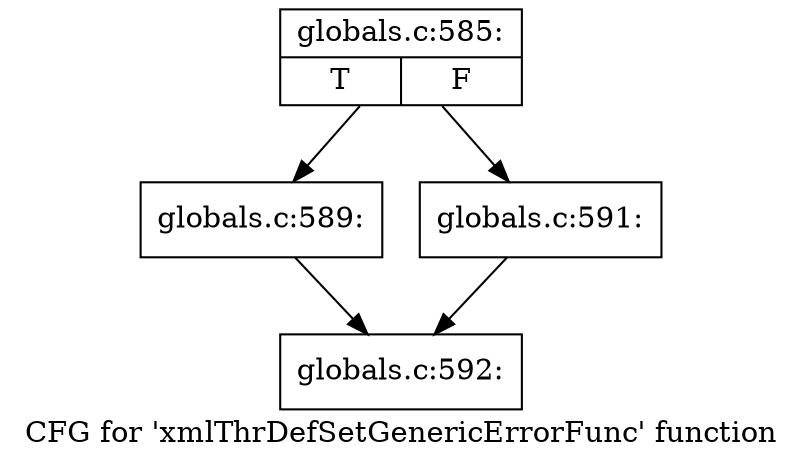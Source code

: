 digraph "CFG for 'xmlThrDefSetGenericErrorFunc' function" {
	label="CFG for 'xmlThrDefSetGenericErrorFunc' function";

	Node0x5624fdb1fa10 [shape=record,label="{globals.c:585:|{<s0>T|<s1>F}}"];
	Node0x5624fdb1fa10 -> Node0x5624fdb22ab0;
	Node0x5624fdb1fa10 -> Node0x5624fdb22b50;
	Node0x5624fdb22ab0 [shape=record,label="{globals.c:589:}"];
	Node0x5624fdb22ab0 -> Node0x5624fdb22b00;
	Node0x5624fdb22b50 [shape=record,label="{globals.c:591:}"];
	Node0x5624fdb22b50 -> Node0x5624fdb22b00;
	Node0x5624fdb22b00 [shape=record,label="{globals.c:592:}"];
}
